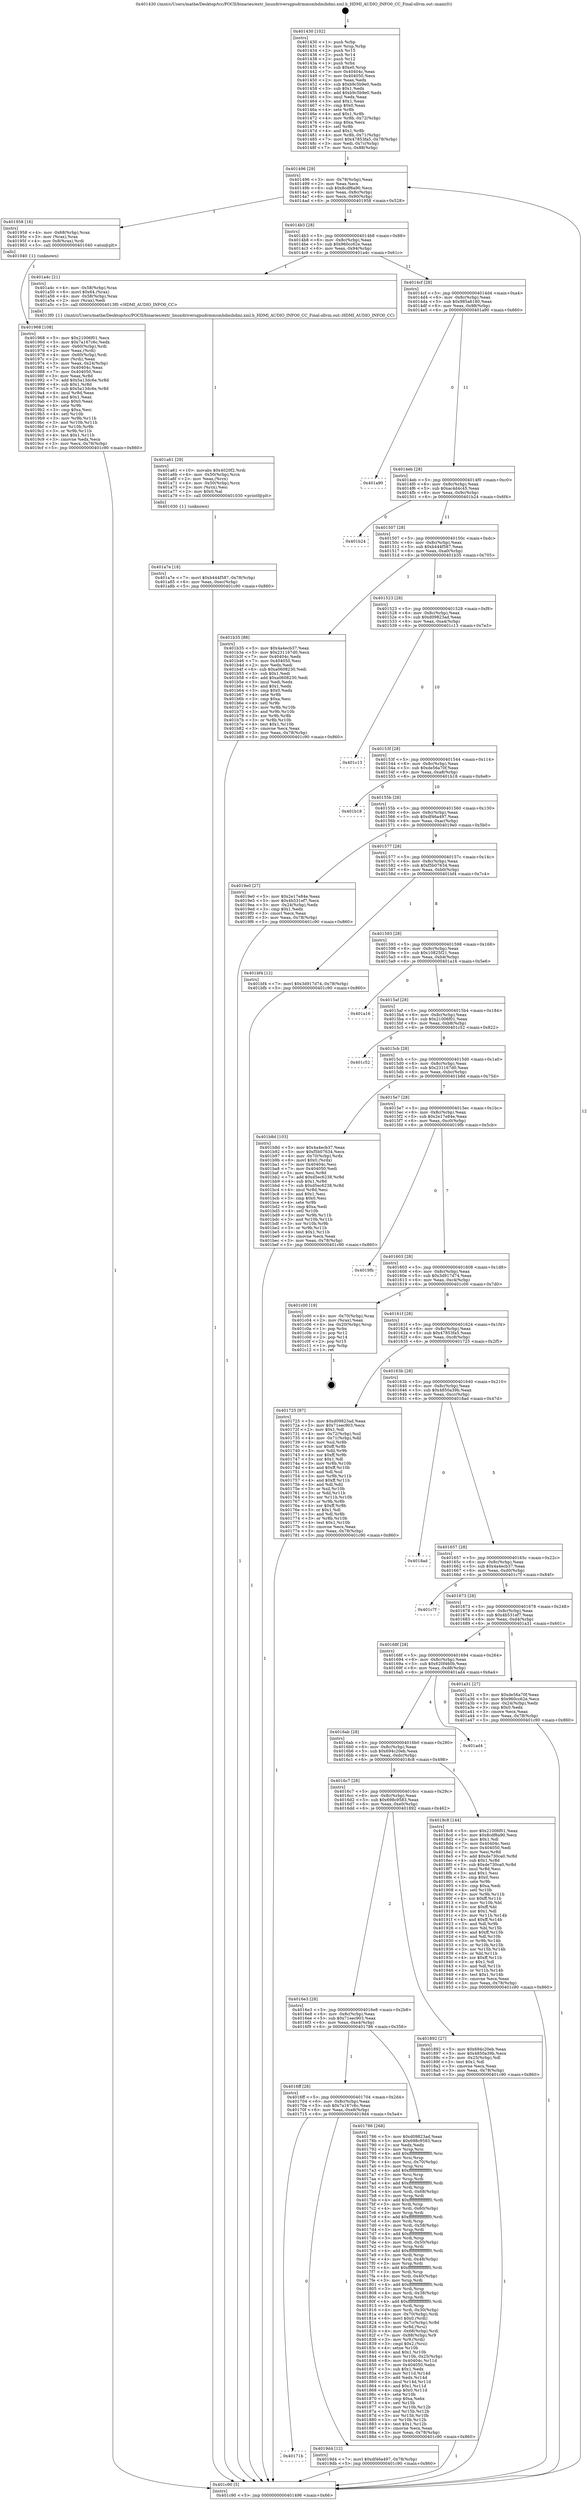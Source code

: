 digraph "0x401430" {
  label = "0x401430 (/mnt/c/Users/mathe/Desktop/tcc/POCII/binaries/extr_linuxdriversgpudrmmsmhdmihdmi.xml.h_HDMI_AUDIO_INFO0_CC_Final-ollvm.out::main(0))"
  labelloc = "t"
  node[shape=record]

  Entry [label="",width=0.3,height=0.3,shape=circle,fillcolor=black,style=filled]
  "0x401496" [label="{
     0x401496 [29]\l
     | [instrs]\l
     &nbsp;&nbsp;0x401496 \<+3\>: mov -0x78(%rbp),%eax\l
     &nbsp;&nbsp;0x401499 \<+2\>: mov %eax,%ecx\l
     &nbsp;&nbsp;0x40149b \<+6\>: sub $0x8cdf6a90,%ecx\l
     &nbsp;&nbsp;0x4014a1 \<+6\>: mov %eax,-0x8c(%rbp)\l
     &nbsp;&nbsp;0x4014a7 \<+6\>: mov %ecx,-0x90(%rbp)\l
     &nbsp;&nbsp;0x4014ad \<+6\>: je 0000000000401958 \<main+0x528\>\l
  }"]
  "0x401958" [label="{
     0x401958 [16]\l
     | [instrs]\l
     &nbsp;&nbsp;0x401958 \<+4\>: mov -0x68(%rbp),%rax\l
     &nbsp;&nbsp;0x40195c \<+3\>: mov (%rax),%rax\l
     &nbsp;&nbsp;0x40195f \<+4\>: mov 0x8(%rax),%rdi\l
     &nbsp;&nbsp;0x401963 \<+5\>: call 0000000000401040 \<atoi@plt\>\l
     | [calls]\l
     &nbsp;&nbsp;0x401040 \{1\} (unknown)\l
  }"]
  "0x4014b3" [label="{
     0x4014b3 [28]\l
     | [instrs]\l
     &nbsp;&nbsp;0x4014b3 \<+5\>: jmp 00000000004014b8 \<main+0x88\>\l
     &nbsp;&nbsp;0x4014b8 \<+6\>: mov -0x8c(%rbp),%eax\l
     &nbsp;&nbsp;0x4014be \<+5\>: sub $0x960cc62e,%eax\l
     &nbsp;&nbsp;0x4014c3 \<+6\>: mov %eax,-0x94(%rbp)\l
     &nbsp;&nbsp;0x4014c9 \<+6\>: je 0000000000401a4c \<main+0x61c\>\l
  }"]
  Exit [label="",width=0.3,height=0.3,shape=circle,fillcolor=black,style=filled,peripheries=2]
  "0x401a4c" [label="{
     0x401a4c [21]\l
     | [instrs]\l
     &nbsp;&nbsp;0x401a4c \<+4\>: mov -0x58(%rbp),%rax\l
     &nbsp;&nbsp;0x401a50 \<+6\>: movl $0x64,(%rax)\l
     &nbsp;&nbsp;0x401a56 \<+4\>: mov -0x58(%rbp),%rax\l
     &nbsp;&nbsp;0x401a5a \<+2\>: mov (%rax),%edi\l
     &nbsp;&nbsp;0x401a5c \<+5\>: call 00000000004013f0 \<HDMI_AUDIO_INFO0_CC\>\l
     | [calls]\l
     &nbsp;&nbsp;0x4013f0 \{1\} (/mnt/c/Users/mathe/Desktop/tcc/POCII/binaries/extr_linuxdriversgpudrmmsmhdmihdmi.xml.h_HDMI_AUDIO_INFO0_CC_Final-ollvm.out::HDMI_AUDIO_INFO0_CC)\l
  }"]
  "0x4014cf" [label="{
     0x4014cf [28]\l
     | [instrs]\l
     &nbsp;&nbsp;0x4014cf \<+5\>: jmp 00000000004014d4 \<main+0xa4\>\l
     &nbsp;&nbsp;0x4014d4 \<+6\>: mov -0x8c(%rbp),%eax\l
     &nbsp;&nbsp;0x4014da \<+5\>: sub $0x985a6180,%eax\l
     &nbsp;&nbsp;0x4014df \<+6\>: mov %eax,-0x98(%rbp)\l
     &nbsp;&nbsp;0x4014e5 \<+6\>: je 0000000000401a90 \<main+0x660\>\l
  }"]
  "0x401a7e" [label="{
     0x401a7e [18]\l
     | [instrs]\l
     &nbsp;&nbsp;0x401a7e \<+7\>: movl $0xb444f587,-0x78(%rbp)\l
     &nbsp;&nbsp;0x401a85 \<+6\>: mov %eax,-0xec(%rbp)\l
     &nbsp;&nbsp;0x401a8b \<+5\>: jmp 0000000000401c90 \<main+0x860\>\l
  }"]
  "0x401a90" [label="{
     0x401a90\l
  }", style=dashed]
  "0x4014eb" [label="{
     0x4014eb [28]\l
     | [instrs]\l
     &nbsp;&nbsp;0x4014eb \<+5\>: jmp 00000000004014f0 \<main+0xc0\>\l
     &nbsp;&nbsp;0x4014f0 \<+6\>: mov -0x8c(%rbp),%eax\l
     &nbsp;&nbsp;0x4014f6 \<+5\>: sub $0xac4d4c45,%eax\l
     &nbsp;&nbsp;0x4014fb \<+6\>: mov %eax,-0x9c(%rbp)\l
     &nbsp;&nbsp;0x401501 \<+6\>: je 0000000000401b24 \<main+0x6f4\>\l
  }"]
  "0x401a61" [label="{
     0x401a61 [29]\l
     | [instrs]\l
     &nbsp;&nbsp;0x401a61 \<+10\>: movabs $0x4020f2,%rdi\l
     &nbsp;&nbsp;0x401a6b \<+4\>: mov -0x50(%rbp),%rcx\l
     &nbsp;&nbsp;0x401a6f \<+2\>: mov %eax,(%rcx)\l
     &nbsp;&nbsp;0x401a71 \<+4\>: mov -0x50(%rbp),%rcx\l
     &nbsp;&nbsp;0x401a75 \<+2\>: mov (%rcx),%esi\l
     &nbsp;&nbsp;0x401a77 \<+2\>: mov $0x0,%al\l
     &nbsp;&nbsp;0x401a79 \<+5\>: call 0000000000401030 \<printf@plt\>\l
     | [calls]\l
     &nbsp;&nbsp;0x401030 \{1\} (unknown)\l
  }"]
  "0x401b24" [label="{
     0x401b24\l
  }", style=dashed]
  "0x401507" [label="{
     0x401507 [28]\l
     | [instrs]\l
     &nbsp;&nbsp;0x401507 \<+5\>: jmp 000000000040150c \<main+0xdc\>\l
     &nbsp;&nbsp;0x40150c \<+6\>: mov -0x8c(%rbp),%eax\l
     &nbsp;&nbsp;0x401512 \<+5\>: sub $0xb444f587,%eax\l
     &nbsp;&nbsp;0x401517 \<+6\>: mov %eax,-0xa0(%rbp)\l
     &nbsp;&nbsp;0x40151d \<+6\>: je 0000000000401b35 \<main+0x705\>\l
  }"]
  "0x40171b" [label="{
     0x40171b\l
  }", style=dashed]
  "0x401b35" [label="{
     0x401b35 [88]\l
     | [instrs]\l
     &nbsp;&nbsp;0x401b35 \<+5\>: mov $0x4a4ecb37,%eax\l
     &nbsp;&nbsp;0x401b3a \<+5\>: mov $0x231167d0,%ecx\l
     &nbsp;&nbsp;0x401b3f \<+7\>: mov 0x40404c,%edx\l
     &nbsp;&nbsp;0x401b46 \<+7\>: mov 0x404050,%esi\l
     &nbsp;&nbsp;0x401b4d \<+2\>: mov %edx,%edi\l
     &nbsp;&nbsp;0x401b4f \<+6\>: sub $0xa0608230,%edi\l
     &nbsp;&nbsp;0x401b55 \<+3\>: sub $0x1,%edi\l
     &nbsp;&nbsp;0x401b58 \<+6\>: add $0xa0608230,%edi\l
     &nbsp;&nbsp;0x401b5e \<+3\>: imul %edi,%edx\l
     &nbsp;&nbsp;0x401b61 \<+3\>: and $0x1,%edx\l
     &nbsp;&nbsp;0x401b64 \<+3\>: cmp $0x0,%edx\l
     &nbsp;&nbsp;0x401b67 \<+4\>: sete %r8b\l
     &nbsp;&nbsp;0x401b6b \<+3\>: cmp $0xa,%esi\l
     &nbsp;&nbsp;0x401b6e \<+4\>: setl %r9b\l
     &nbsp;&nbsp;0x401b72 \<+3\>: mov %r8b,%r10b\l
     &nbsp;&nbsp;0x401b75 \<+3\>: and %r9b,%r10b\l
     &nbsp;&nbsp;0x401b78 \<+3\>: xor %r9b,%r8b\l
     &nbsp;&nbsp;0x401b7b \<+3\>: or %r8b,%r10b\l
     &nbsp;&nbsp;0x401b7e \<+4\>: test $0x1,%r10b\l
     &nbsp;&nbsp;0x401b82 \<+3\>: cmovne %ecx,%eax\l
     &nbsp;&nbsp;0x401b85 \<+3\>: mov %eax,-0x78(%rbp)\l
     &nbsp;&nbsp;0x401b88 \<+5\>: jmp 0000000000401c90 \<main+0x860\>\l
  }"]
  "0x401523" [label="{
     0x401523 [28]\l
     | [instrs]\l
     &nbsp;&nbsp;0x401523 \<+5\>: jmp 0000000000401528 \<main+0xf8\>\l
     &nbsp;&nbsp;0x401528 \<+6\>: mov -0x8c(%rbp),%eax\l
     &nbsp;&nbsp;0x40152e \<+5\>: sub $0xd09823ad,%eax\l
     &nbsp;&nbsp;0x401533 \<+6\>: mov %eax,-0xa4(%rbp)\l
     &nbsp;&nbsp;0x401539 \<+6\>: je 0000000000401c13 \<main+0x7e3\>\l
  }"]
  "0x4019d4" [label="{
     0x4019d4 [12]\l
     | [instrs]\l
     &nbsp;&nbsp;0x4019d4 \<+7\>: movl $0xdf46a497,-0x78(%rbp)\l
     &nbsp;&nbsp;0x4019db \<+5\>: jmp 0000000000401c90 \<main+0x860\>\l
  }"]
  "0x401c13" [label="{
     0x401c13\l
  }", style=dashed]
  "0x40153f" [label="{
     0x40153f [28]\l
     | [instrs]\l
     &nbsp;&nbsp;0x40153f \<+5\>: jmp 0000000000401544 \<main+0x114\>\l
     &nbsp;&nbsp;0x401544 \<+6\>: mov -0x8c(%rbp),%eax\l
     &nbsp;&nbsp;0x40154a \<+5\>: sub $0xde56a70f,%eax\l
     &nbsp;&nbsp;0x40154f \<+6\>: mov %eax,-0xa8(%rbp)\l
     &nbsp;&nbsp;0x401555 \<+6\>: je 0000000000401b18 \<main+0x6e8\>\l
  }"]
  "0x401968" [label="{
     0x401968 [108]\l
     | [instrs]\l
     &nbsp;&nbsp;0x401968 \<+5\>: mov $0x21006f01,%ecx\l
     &nbsp;&nbsp;0x40196d \<+5\>: mov $0x7a167c6c,%edx\l
     &nbsp;&nbsp;0x401972 \<+4\>: mov -0x60(%rbp),%rdi\l
     &nbsp;&nbsp;0x401976 \<+2\>: mov %eax,(%rdi)\l
     &nbsp;&nbsp;0x401978 \<+4\>: mov -0x60(%rbp),%rdi\l
     &nbsp;&nbsp;0x40197c \<+2\>: mov (%rdi),%eax\l
     &nbsp;&nbsp;0x40197e \<+3\>: mov %eax,-0x24(%rbp)\l
     &nbsp;&nbsp;0x401981 \<+7\>: mov 0x40404c,%eax\l
     &nbsp;&nbsp;0x401988 \<+7\>: mov 0x404050,%esi\l
     &nbsp;&nbsp;0x40198f \<+3\>: mov %eax,%r8d\l
     &nbsp;&nbsp;0x401992 \<+7\>: add $0x5a13dc6e,%r8d\l
     &nbsp;&nbsp;0x401999 \<+4\>: sub $0x1,%r8d\l
     &nbsp;&nbsp;0x40199d \<+7\>: sub $0x5a13dc6e,%r8d\l
     &nbsp;&nbsp;0x4019a4 \<+4\>: imul %r8d,%eax\l
     &nbsp;&nbsp;0x4019a8 \<+3\>: and $0x1,%eax\l
     &nbsp;&nbsp;0x4019ab \<+3\>: cmp $0x0,%eax\l
     &nbsp;&nbsp;0x4019ae \<+4\>: sete %r9b\l
     &nbsp;&nbsp;0x4019b2 \<+3\>: cmp $0xa,%esi\l
     &nbsp;&nbsp;0x4019b5 \<+4\>: setl %r10b\l
     &nbsp;&nbsp;0x4019b9 \<+3\>: mov %r9b,%r11b\l
     &nbsp;&nbsp;0x4019bc \<+3\>: and %r10b,%r11b\l
     &nbsp;&nbsp;0x4019bf \<+3\>: xor %r10b,%r9b\l
     &nbsp;&nbsp;0x4019c2 \<+3\>: or %r9b,%r11b\l
     &nbsp;&nbsp;0x4019c5 \<+4\>: test $0x1,%r11b\l
     &nbsp;&nbsp;0x4019c9 \<+3\>: cmovne %edx,%ecx\l
     &nbsp;&nbsp;0x4019cc \<+3\>: mov %ecx,-0x78(%rbp)\l
     &nbsp;&nbsp;0x4019cf \<+5\>: jmp 0000000000401c90 \<main+0x860\>\l
  }"]
  "0x401b18" [label="{
     0x401b18\l
  }", style=dashed]
  "0x40155b" [label="{
     0x40155b [28]\l
     | [instrs]\l
     &nbsp;&nbsp;0x40155b \<+5\>: jmp 0000000000401560 \<main+0x130\>\l
     &nbsp;&nbsp;0x401560 \<+6\>: mov -0x8c(%rbp),%eax\l
     &nbsp;&nbsp;0x401566 \<+5\>: sub $0xdf46a497,%eax\l
     &nbsp;&nbsp;0x40156b \<+6\>: mov %eax,-0xac(%rbp)\l
     &nbsp;&nbsp;0x401571 \<+6\>: je 00000000004019e0 \<main+0x5b0\>\l
  }"]
  "0x4016ff" [label="{
     0x4016ff [28]\l
     | [instrs]\l
     &nbsp;&nbsp;0x4016ff \<+5\>: jmp 0000000000401704 \<main+0x2d4\>\l
     &nbsp;&nbsp;0x401704 \<+6\>: mov -0x8c(%rbp),%eax\l
     &nbsp;&nbsp;0x40170a \<+5\>: sub $0x7a167c6c,%eax\l
     &nbsp;&nbsp;0x40170f \<+6\>: mov %eax,-0xe8(%rbp)\l
     &nbsp;&nbsp;0x401715 \<+6\>: je 00000000004019d4 \<main+0x5a4\>\l
  }"]
  "0x4019e0" [label="{
     0x4019e0 [27]\l
     | [instrs]\l
     &nbsp;&nbsp;0x4019e0 \<+5\>: mov $0x2e17e84e,%eax\l
     &nbsp;&nbsp;0x4019e5 \<+5\>: mov $0x4b531ef7,%ecx\l
     &nbsp;&nbsp;0x4019ea \<+3\>: mov -0x24(%rbp),%edx\l
     &nbsp;&nbsp;0x4019ed \<+3\>: cmp $0x1,%edx\l
     &nbsp;&nbsp;0x4019f0 \<+3\>: cmovl %ecx,%eax\l
     &nbsp;&nbsp;0x4019f3 \<+3\>: mov %eax,-0x78(%rbp)\l
     &nbsp;&nbsp;0x4019f6 \<+5\>: jmp 0000000000401c90 \<main+0x860\>\l
  }"]
  "0x401577" [label="{
     0x401577 [28]\l
     | [instrs]\l
     &nbsp;&nbsp;0x401577 \<+5\>: jmp 000000000040157c \<main+0x14c\>\l
     &nbsp;&nbsp;0x40157c \<+6\>: mov -0x8c(%rbp),%eax\l
     &nbsp;&nbsp;0x401582 \<+5\>: sub $0xf5b07634,%eax\l
     &nbsp;&nbsp;0x401587 \<+6\>: mov %eax,-0xb0(%rbp)\l
     &nbsp;&nbsp;0x40158d \<+6\>: je 0000000000401bf4 \<main+0x7c4\>\l
  }"]
  "0x401786" [label="{
     0x401786 [268]\l
     | [instrs]\l
     &nbsp;&nbsp;0x401786 \<+5\>: mov $0xd09823ad,%eax\l
     &nbsp;&nbsp;0x40178b \<+5\>: mov $0x698c9583,%ecx\l
     &nbsp;&nbsp;0x401790 \<+2\>: xor %edx,%edx\l
     &nbsp;&nbsp;0x401792 \<+3\>: mov %rsp,%rsi\l
     &nbsp;&nbsp;0x401795 \<+4\>: add $0xfffffffffffffff0,%rsi\l
     &nbsp;&nbsp;0x401799 \<+3\>: mov %rsi,%rsp\l
     &nbsp;&nbsp;0x40179c \<+4\>: mov %rsi,-0x70(%rbp)\l
     &nbsp;&nbsp;0x4017a0 \<+3\>: mov %rsp,%rsi\l
     &nbsp;&nbsp;0x4017a3 \<+4\>: add $0xfffffffffffffff0,%rsi\l
     &nbsp;&nbsp;0x4017a7 \<+3\>: mov %rsi,%rsp\l
     &nbsp;&nbsp;0x4017aa \<+3\>: mov %rsp,%rdi\l
     &nbsp;&nbsp;0x4017ad \<+4\>: add $0xfffffffffffffff0,%rdi\l
     &nbsp;&nbsp;0x4017b1 \<+3\>: mov %rdi,%rsp\l
     &nbsp;&nbsp;0x4017b4 \<+4\>: mov %rdi,-0x68(%rbp)\l
     &nbsp;&nbsp;0x4017b8 \<+3\>: mov %rsp,%rdi\l
     &nbsp;&nbsp;0x4017bb \<+4\>: add $0xfffffffffffffff0,%rdi\l
     &nbsp;&nbsp;0x4017bf \<+3\>: mov %rdi,%rsp\l
     &nbsp;&nbsp;0x4017c2 \<+4\>: mov %rdi,-0x60(%rbp)\l
     &nbsp;&nbsp;0x4017c6 \<+3\>: mov %rsp,%rdi\l
     &nbsp;&nbsp;0x4017c9 \<+4\>: add $0xfffffffffffffff0,%rdi\l
     &nbsp;&nbsp;0x4017cd \<+3\>: mov %rdi,%rsp\l
     &nbsp;&nbsp;0x4017d0 \<+4\>: mov %rdi,-0x58(%rbp)\l
     &nbsp;&nbsp;0x4017d4 \<+3\>: mov %rsp,%rdi\l
     &nbsp;&nbsp;0x4017d7 \<+4\>: add $0xfffffffffffffff0,%rdi\l
     &nbsp;&nbsp;0x4017db \<+3\>: mov %rdi,%rsp\l
     &nbsp;&nbsp;0x4017de \<+4\>: mov %rdi,-0x50(%rbp)\l
     &nbsp;&nbsp;0x4017e2 \<+3\>: mov %rsp,%rdi\l
     &nbsp;&nbsp;0x4017e5 \<+4\>: add $0xfffffffffffffff0,%rdi\l
     &nbsp;&nbsp;0x4017e9 \<+3\>: mov %rdi,%rsp\l
     &nbsp;&nbsp;0x4017ec \<+4\>: mov %rdi,-0x48(%rbp)\l
     &nbsp;&nbsp;0x4017f0 \<+3\>: mov %rsp,%rdi\l
     &nbsp;&nbsp;0x4017f3 \<+4\>: add $0xfffffffffffffff0,%rdi\l
     &nbsp;&nbsp;0x4017f7 \<+3\>: mov %rdi,%rsp\l
     &nbsp;&nbsp;0x4017fa \<+4\>: mov %rdi,-0x40(%rbp)\l
     &nbsp;&nbsp;0x4017fe \<+3\>: mov %rsp,%rdi\l
     &nbsp;&nbsp;0x401801 \<+4\>: add $0xfffffffffffffff0,%rdi\l
     &nbsp;&nbsp;0x401805 \<+3\>: mov %rdi,%rsp\l
     &nbsp;&nbsp;0x401808 \<+4\>: mov %rdi,-0x38(%rbp)\l
     &nbsp;&nbsp;0x40180c \<+3\>: mov %rsp,%rdi\l
     &nbsp;&nbsp;0x40180f \<+4\>: add $0xfffffffffffffff0,%rdi\l
     &nbsp;&nbsp;0x401813 \<+3\>: mov %rdi,%rsp\l
     &nbsp;&nbsp;0x401816 \<+4\>: mov %rdi,-0x30(%rbp)\l
     &nbsp;&nbsp;0x40181a \<+4\>: mov -0x70(%rbp),%rdi\l
     &nbsp;&nbsp;0x40181e \<+6\>: movl $0x0,(%rdi)\l
     &nbsp;&nbsp;0x401824 \<+4\>: mov -0x7c(%rbp),%r8d\l
     &nbsp;&nbsp;0x401828 \<+3\>: mov %r8d,(%rsi)\l
     &nbsp;&nbsp;0x40182b \<+4\>: mov -0x68(%rbp),%rdi\l
     &nbsp;&nbsp;0x40182f \<+7\>: mov -0x88(%rbp),%r9\l
     &nbsp;&nbsp;0x401836 \<+3\>: mov %r9,(%rdi)\l
     &nbsp;&nbsp;0x401839 \<+3\>: cmpl $0x2,(%rsi)\l
     &nbsp;&nbsp;0x40183c \<+4\>: setne %r10b\l
     &nbsp;&nbsp;0x401840 \<+4\>: and $0x1,%r10b\l
     &nbsp;&nbsp;0x401844 \<+4\>: mov %r10b,-0x25(%rbp)\l
     &nbsp;&nbsp;0x401848 \<+8\>: mov 0x40404c,%r11d\l
     &nbsp;&nbsp;0x401850 \<+7\>: mov 0x404050,%ebx\l
     &nbsp;&nbsp;0x401857 \<+3\>: sub $0x1,%edx\l
     &nbsp;&nbsp;0x40185a \<+3\>: mov %r11d,%r14d\l
     &nbsp;&nbsp;0x40185d \<+3\>: add %edx,%r14d\l
     &nbsp;&nbsp;0x401860 \<+4\>: imul %r14d,%r11d\l
     &nbsp;&nbsp;0x401864 \<+4\>: and $0x1,%r11d\l
     &nbsp;&nbsp;0x401868 \<+4\>: cmp $0x0,%r11d\l
     &nbsp;&nbsp;0x40186c \<+4\>: sete %r10b\l
     &nbsp;&nbsp;0x401870 \<+3\>: cmp $0xa,%ebx\l
     &nbsp;&nbsp;0x401873 \<+4\>: setl %r15b\l
     &nbsp;&nbsp;0x401877 \<+3\>: mov %r10b,%r12b\l
     &nbsp;&nbsp;0x40187a \<+3\>: and %r15b,%r12b\l
     &nbsp;&nbsp;0x40187d \<+3\>: xor %r15b,%r10b\l
     &nbsp;&nbsp;0x401880 \<+3\>: or %r10b,%r12b\l
     &nbsp;&nbsp;0x401883 \<+4\>: test $0x1,%r12b\l
     &nbsp;&nbsp;0x401887 \<+3\>: cmovne %ecx,%eax\l
     &nbsp;&nbsp;0x40188a \<+3\>: mov %eax,-0x78(%rbp)\l
     &nbsp;&nbsp;0x40188d \<+5\>: jmp 0000000000401c90 \<main+0x860\>\l
  }"]
  "0x401bf4" [label="{
     0x401bf4 [12]\l
     | [instrs]\l
     &nbsp;&nbsp;0x401bf4 \<+7\>: movl $0x3d917d74,-0x78(%rbp)\l
     &nbsp;&nbsp;0x401bfb \<+5\>: jmp 0000000000401c90 \<main+0x860\>\l
  }"]
  "0x401593" [label="{
     0x401593 [28]\l
     | [instrs]\l
     &nbsp;&nbsp;0x401593 \<+5\>: jmp 0000000000401598 \<main+0x168\>\l
     &nbsp;&nbsp;0x401598 \<+6\>: mov -0x8c(%rbp),%eax\l
     &nbsp;&nbsp;0x40159e \<+5\>: sub $0x10825f21,%eax\l
     &nbsp;&nbsp;0x4015a3 \<+6\>: mov %eax,-0xb4(%rbp)\l
     &nbsp;&nbsp;0x4015a9 \<+6\>: je 0000000000401a16 \<main+0x5e6\>\l
  }"]
  "0x4016e3" [label="{
     0x4016e3 [28]\l
     | [instrs]\l
     &nbsp;&nbsp;0x4016e3 \<+5\>: jmp 00000000004016e8 \<main+0x2b8\>\l
     &nbsp;&nbsp;0x4016e8 \<+6\>: mov -0x8c(%rbp),%eax\l
     &nbsp;&nbsp;0x4016ee \<+5\>: sub $0x71eec903,%eax\l
     &nbsp;&nbsp;0x4016f3 \<+6\>: mov %eax,-0xe4(%rbp)\l
     &nbsp;&nbsp;0x4016f9 \<+6\>: je 0000000000401786 \<main+0x356\>\l
  }"]
  "0x401a16" [label="{
     0x401a16\l
  }", style=dashed]
  "0x4015af" [label="{
     0x4015af [28]\l
     | [instrs]\l
     &nbsp;&nbsp;0x4015af \<+5\>: jmp 00000000004015b4 \<main+0x184\>\l
     &nbsp;&nbsp;0x4015b4 \<+6\>: mov -0x8c(%rbp),%eax\l
     &nbsp;&nbsp;0x4015ba \<+5\>: sub $0x21006f01,%eax\l
     &nbsp;&nbsp;0x4015bf \<+6\>: mov %eax,-0xb8(%rbp)\l
     &nbsp;&nbsp;0x4015c5 \<+6\>: je 0000000000401c52 \<main+0x822\>\l
  }"]
  "0x401892" [label="{
     0x401892 [27]\l
     | [instrs]\l
     &nbsp;&nbsp;0x401892 \<+5\>: mov $0x694c20eb,%eax\l
     &nbsp;&nbsp;0x401897 \<+5\>: mov $0x4850a39b,%ecx\l
     &nbsp;&nbsp;0x40189c \<+3\>: mov -0x25(%rbp),%dl\l
     &nbsp;&nbsp;0x40189f \<+3\>: test $0x1,%dl\l
     &nbsp;&nbsp;0x4018a2 \<+3\>: cmovne %ecx,%eax\l
     &nbsp;&nbsp;0x4018a5 \<+3\>: mov %eax,-0x78(%rbp)\l
     &nbsp;&nbsp;0x4018a8 \<+5\>: jmp 0000000000401c90 \<main+0x860\>\l
  }"]
  "0x401c52" [label="{
     0x401c52\l
  }", style=dashed]
  "0x4015cb" [label="{
     0x4015cb [28]\l
     | [instrs]\l
     &nbsp;&nbsp;0x4015cb \<+5\>: jmp 00000000004015d0 \<main+0x1a0\>\l
     &nbsp;&nbsp;0x4015d0 \<+6\>: mov -0x8c(%rbp),%eax\l
     &nbsp;&nbsp;0x4015d6 \<+5\>: sub $0x231167d0,%eax\l
     &nbsp;&nbsp;0x4015db \<+6\>: mov %eax,-0xbc(%rbp)\l
     &nbsp;&nbsp;0x4015e1 \<+6\>: je 0000000000401b8d \<main+0x75d\>\l
  }"]
  "0x4016c7" [label="{
     0x4016c7 [28]\l
     | [instrs]\l
     &nbsp;&nbsp;0x4016c7 \<+5\>: jmp 00000000004016cc \<main+0x29c\>\l
     &nbsp;&nbsp;0x4016cc \<+6\>: mov -0x8c(%rbp),%eax\l
     &nbsp;&nbsp;0x4016d2 \<+5\>: sub $0x698c9583,%eax\l
     &nbsp;&nbsp;0x4016d7 \<+6\>: mov %eax,-0xe0(%rbp)\l
     &nbsp;&nbsp;0x4016dd \<+6\>: je 0000000000401892 \<main+0x462\>\l
  }"]
  "0x401b8d" [label="{
     0x401b8d [103]\l
     | [instrs]\l
     &nbsp;&nbsp;0x401b8d \<+5\>: mov $0x4a4ecb37,%eax\l
     &nbsp;&nbsp;0x401b92 \<+5\>: mov $0xf5b07634,%ecx\l
     &nbsp;&nbsp;0x401b97 \<+4\>: mov -0x70(%rbp),%rdx\l
     &nbsp;&nbsp;0x401b9b \<+6\>: movl $0x0,(%rdx)\l
     &nbsp;&nbsp;0x401ba1 \<+7\>: mov 0x40404c,%esi\l
     &nbsp;&nbsp;0x401ba8 \<+7\>: mov 0x404050,%edi\l
     &nbsp;&nbsp;0x401baf \<+3\>: mov %esi,%r8d\l
     &nbsp;&nbsp;0x401bb2 \<+7\>: add $0xd5ec6238,%r8d\l
     &nbsp;&nbsp;0x401bb9 \<+4\>: sub $0x1,%r8d\l
     &nbsp;&nbsp;0x401bbd \<+7\>: sub $0xd5ec6238,%r8d\l
     &nbsp;&nbsp;0x401bc4 \<+4\>: imul %r8d,%esi\l
     &nbsp;&nbsp;0x401bc8 \<+3\>: and $0x1,%esi\l
     &nbsp;&nbsp;0x401bcb \<+3\>: cmp $0x0,%esi\l
     &nbsp;&nbsp;0x401bce \<+4\>: sete %r9b\l
     &nbsp;&nbsp;0x401bd2 \<+3\>: cmp $0xa,%edi\l
     &nbsp;&nbsp;0x401bd5 \<+4\>: setl %r10b\l
     &nbsp;&nbsp;0x401bd9 \<+3\>: mov %r9b,%r11b\l
     &nbsp;&nbsp;0x401bdc \<+3\>: and %r10b,%r11b\l
     &nbsp;&nbsp;0x401bdf \<+3\>: xor %r10b,%r9b\l
     &nbsp;&nbsp;0x401be2 \<+3\>: or %r9b,%r11b\l
     &nbsp;&nbsp;0x401be5 \<+4\>: test $0x1,%r11b\l
     &nbsp;&nbsp;0x401be9 \<+3\>: cmovne %ecx,%eax\l
     &nbsp;&nbsp;0x401bec \<+3\>: mov %eax,-0x78(%rbp)\l
     &nbsp;&nbsp;0x401bef \<+5\>: jmp 0000000000401c90 \<main+0x860\>\l
  }"]
  "0x4015e7" [label="{
     0x4015e7 [28]\l
     | [instrs]\l
     &nbsp;&nbsp;0x4015e7 \<+5\>: jmp 00000000004015ec \<main+0x1bc\>\l
     &nbsp;&nbsp;0x4015ec \<+6\>: mov -0x8c(%rbp),%eax\l
     &nbsp;&nbsp;0x4015f2 \<+5\>: sub $0x2e17e84e,%eax\l
     &nbsp;&nbsp;0x4015f7 \<+6\>: mov %eax,-0xc0(%rbp)\l
     &nbsp;&nbsp;0x4015fd \<+6\>: je 00000000004019fb \<main+0x5cb\>\l
  }"]
  "0x4018c8" [label="{
     0x4018c8 [144]\l
     | [instrs]\l
     &nbsp;&nbsp;0x4018c8 \<+5\>: mov $0x21006f01,%eax\l
     &nbsp;&nbsp;0x4018cd \<+5\>: mov $0x8cdf6a90,%ecx\l
     &nbsp;&nbsp;0x4018d2 \<+2\>: mov $0x1,%dl\l
     &nbsp;&nbsp;0x4018d4 \<+7\>: mov 0x40404c,%esi\l
     &nbsp;&nbsp;0x4018db \<+7\>: mov 0x404050,%edi\l
     &nbsp;&nbsp;0x4018e2 \<+3\>: mov %esi,%r8d\l
     &nbsp;&nbsp;0x4018e5 \<+7\>: add $0xde730ca0,%r8d\l
     &nbsp;&nbsp;0x4018ec \<+4\>: sub $0x1,%r8d\l
     &nbsp;&nbsp;0x4018f0 \<+7\>: sub $0xde730ca0,%r8d\l
     &nbsp;&nbsp;0x4018f7 \<+4\>: imul %r8d,%esi\l
     &nbsp;&nbsp;0x4018fb \<+3\>: and $0x1,%esi\l
     &nbsp;&nbsp;0x4018fe \<+3\>: cmp $0x0,%esi\l
     &nbsp;&nbsp;0x401901 \<+4\>: sete %r9b\l
     &nbsp;&nbsp;0x401905 \<+3\>: cmp $0xa,%edi\l
     &nbsp;&nbsp;0x401908 \<+4\>: setl %r10b\l
     &nbsp;&nbsp;0x40190c \<+3\>: mov %r9b,%r11b\l
     &nbsp;&nbsp;0x40190f \<+4\>: xor $0xff,%r11b\l
     &nbsp;&nbsp;0x401913 \<+3\>: mov %r10b,%bl\l
     &nbsp;&nbsp;0x401916 \<+3\>: xor $0xff,%bl\l
     &nbsp;&nbsp;0x401919 \<+3\>: xor $0x1,%dl\l
     &nbsp;&nbsp;0x40191c \<+3\>: mov %r11b,%r14b\l
     &nbsp;&nbsp;0x40191f \<+4\>: and $0xff,%r14b\l
     &nbsp;&nbsp;0x401923 \<+3\>: and %dl,%r9b\l
     &nbsp;&nbsp;0x401926 \<+3\>: mov %bl,%r15b\l
     &nbsp;&nbsp;0x401929 \<+4\>: and $0xff,%r15b\l
     &nbsp;&nbsp;0x40192d \<+3\>: and %dl,%r10b\l
     &nbsp;&nbsp;0x401930 \<+3\>: or %r9b,%r14b\l
     &nbsp;&nbsp;0x401933 \<+3\>: or %r10b,%r15b\l
     &nbsp;&nbsp;0x401936 \<+3\>: xor %r15b,%r14b\l
     &nbsp;&nbsp;0x401939 \<+3\>: or %bl,%r11b\l
     &nbsp;&nbsp;0x40193c \<+4\>: xor $0xff,%r11b\l
     &nbsp;&nbsp;0x401940 \<+3\>: or $0x1,%dl\l
     &nbsp;&nbsp;0x401943 \<+3\>: and %dl,%r11b\l
     &nbsp;&nbsp;0x401946 \<+3\>: or %r11b,%r14b\l
     &nbsp;&nbsp;0x401949 \<+4\>: test $0x1,%r14b\l
     &nbsp;&nbsp;0x40194d \<+3\>: cmovne %ecx,%eax\l
     &nbsp;&nbsp;0x401950 \<+3\>: mov %eax,-0x78(%rbp)\l
     &nbsp;&nbsp;0x401953 \<+5\>: jmp 0000000000401c90 \<main+0x860\>\l
  }"]
  "0x4019fb" [label="{
     0x4019fb\l
  }", style=dashed]
  "0x401603" [label="{
     0x401603 [28]\l
     | [instrs]\l
     &nbsp;&nbsp;0x401603 \<+5\>: jmp 0000000000401608 \<main+0x1d8\>\l
     &nbsp;&nbsp;0x401608 \<+6\>: mov -0x8c(%rbp),%eax\l
     &nbsp;&nbsp;0x40160e \<+5\>: sub $0x3d917d74,%eax\l
     &nbsp;&nbsp;0x401613 \<+6\>: mov %eax,-0xc4(%rbp)\l
     &nbsp;&nbsp;0x401619 \<+6\>: je 0000000000401c00 \<main+0x7d0\>\l
  }"]
  "0x4016ab" [label="{
     0x4016ab [28]\l
     | [instrs]\l
     &nbsp;&nbsp;0x4016ab \<+5\>: jmp 00000000004016b0 \<main+0x280\>\l
     &nbsp;&nbsp;0x4016b0 \<+6\>: mov -0x8c(%rbp),%eax\l
     &nbsp;&nbsp;0x4016b6 \<+5\>: sub $0x694c20eb,%eax\l
     &nbsp;&nbsp;0x4016bb \<+6\>: mov %eax,-0xdc(%rbp)\l
     &nbsp;&nbsp;0x4016c1 \<+6\>: je 00000000004018c8 \<main+0x498\>\l
  }"]
  "0x401c00" [label="{
     0x401c00 [19]\l
     | [instrs]\l
     &nbsp;&nbsp;0x401c00 \<+4\>: mov -0x70(%rbp),%rax\l
     &nbsp;&nbsp;0x401c04 \<+2\>: mov (%rax),%eax\l
     &nbsp;&nbsp;0x401c06 \<+4\>: lea -0x20(%rbp),%rsp\l
     &nbsp;&nbsp;0x401c0a \<+1\>: pop %rbx\l
     &nbsp;&nbsp;0x401c0b \<+2\>: pop %r12\l
     &nbsp;&nbsp;0x401c0d \<+2\>: pop %r14\l
     &nbsp;&nbsp;0x401c0f \<+2\>: pop %r15\l
     &nbsp;&nbsp;0x401c11 \<+1\>: pop %rbp\l
     &nbsp;&nbsp;0x401c12 \<+1\>: ret\l
  }"]
  "0x40161f" [label="{
     0x40161f [28]\l
     | [instrs]\l
     &nbsp;&nbsp;0x40161f \<+5\>: jmp 0000000000401624 \<main+0x1f4\>\l
     &nbsp;&nbsp;0x401624 \<+6\>: mov -0x8c(%rbp),%eax\l
     &nbsp;&nbsp;0x40162a \<+5\>: sub $0x47853fa5,%eax\l
     &nbsp;&nbsp;0x40162f \<+6\>: mov %eax,-0xc8(%rbp)\l
     &nbsp;&nbsp;0x401635 \<+6\>: je 0000000000401725 \<main+0x2f5\>\l
  }"]
  "0x401ad4" [label="{
     0x401ad4\l
  }", style=dashed]
  "0x401725" [label="{
     0x401725 [97]\l
     | [instrs]\l
     &nbsp;&nbsp;0x401725 \<+5\>: mov $0xd09823ad,%eax\l
     &nbsp;&nbsp;0x40172a \<+5\>: mov $0x71eec903,%ecx\l
     &nbsp;&nbsp;0x40172f \<+2\>: mov $0x1,%dl\l
     &nbsp;&nbsp;0x401731 \<+4\>: mov -0x72(%rbp),%sil\l
     &nbsp;&nbsp;0x401735 \<+4\>: mov -0x71(%rbp),%dil\l
     &nbsp;&nbsp;0x401739 \<+3\>: mov %sil,%r8b\l
     &nbsp;&nbsp;0x40173c \<+4\>: xor $0xff,%r8b\l
     &nbsp;&nbsp;0x401740 \<+3\>: mov %dil,%r9b\l
     &nbsp;&nbsp;0x401743 \<+4\>: xor $0xff,%r9b\l
     &nbsp;&nbsp;0x401747 \<+3\>: xor $0x1,%dl\l
     &nbsp;&nbsp;0x40174a \<+3\>: mov %r8b,%r10b\l
     &nbsp;&nbsp;0x40174d \<+4\>: and $0xff,%r10b\l
     &nbsp;&nbsp;0x401751 \<+3\>: and %dl,%sil\l
     &nbsp;&nbsp;0x401754 \<+3\>: mov %r9b,%r11b\l
     &nbsp;&nbsp;0x401757 \<+4\>: and $0xff,%r11b\l
     &nbsp;&nbsp;0x40175b \<+3\>: and %dl,%dil\l
     &nbsp;&nbsp;0x40175e \<+3\>: or %sil,%r10b\l
     &nbsp;&nbsp;0x401761 \<+3\>: or %dil,%r11b\l
     &nbsp;&nbsp;0x401764 \<+3\>: xor %r11b,%r10b\l
     &nbsp;&nbsp;0x401767 \<+3\>: or %r9b,%r8b\l
     &nbsp;&nbsp;0x40176a \<+4\>: xor $0xff,%r8b\l
     &nbsp;&nbsp;0x40176e \<+3\>: or $0x1,%dl\l
     &nbsp;&nbsp;0x401771 \<+3\>: and %dl,%r8b\l
     &nbsp;&nbsp;0x401774 \<+3\>: or %r8b,%r10b\l
     &nbsp;&nbsp;0x401777 \<+4\>: test $0x1,%r10b\l
     &nbsp;&nbsp;0x40177b \<+3\>: cmovne %ecx,%eax\l
     &nbsp;&nbsp;0x40177e \<+3\>: mov %eax,-0x78(%rbp)\l
     &nbsp;&nbsp;0x401781 \<+5\>: jmp 0000000000401c90 \<main+0x860\>\l
  }"]
  "0x40163b" [label="{
     0x40163b [28]\l
     | [instrs]\l
     &nbsp;&nbsp;0x40163b \<+5\>: jmp 0000000000401640 \<main+0x210\>\l
     &nbsp;&nbsp;0x401640 \<+6\>: mov -0x8c(%rbp),%eax\l
     &nbsp;&nbsp;0x401646 \<+5\>: sub $0x4850a39b,%eax\l
     &nbsp;&nbsp;0x40164b \<+6\>: mov %eax,-0xcc(%rbp)\l
     &nbsp;&nbsp;0x401651 \<+6\>: je 00000000004018ad \<main+0x47d\>\l
  }"]
  "0x401c90" [label="{
     0x401c90 [5]\l
     | [instrs]\l
     &nbsp;&nbsp;0x401c90 \<+5\>: jmp 0000000000401496 \<main+0x66\>\l
  }"]
  "0x401430" [label="{
     0x401430 [102]\l
     | [instrs]\l
     &nbsp;&nbsp;0x401430 \<+1\>: push %rbp\l
     &nbsp;&nbsp;0x401431 \<+3\>: mov %rsp,%rbp\l
     &nbsp;&nbsp;0x401434 \<+2\>: push %r15\l
     &nbsp;&nbsp;0x401436 \<+2\>: push %r14\l
     &nbsp;&nbsp;0x401438 \<+2\>: push %r12\l
     &nbsp;&nbsp;0x40143a \<+1\>: push %rbx\l
     &nbsp;&nbsp;0x40143b \<+7\>: sub $0xe0,%rsp\l
     &nbsp;&nbsp;0x401442 \<+7\>: mov 0x40404c,%eax\l
     &nbsp;&nbsp;0x401449 \<+7\>: mov 0x404050,%ecx\l
     &nbsp;&nbsp;0x401450 \<+2\>: mov %eax,%edx\l
     &nbsp;&nbsp;0x401452 \<+6\>: sub $0xb9c5b9e0,%edx\l
     &nbsp;&nbsp;0x401458 \<+3\>: sub $0x1,%edx\l
     &nbsp;&nbsp;0x40145b \<+6\>: add $0xb9c5b9e0,%edx\l
     &nbsp;&nbsp;0x401461 \<+3\>: imul %edx,%eax\l
     &nbsp;&nbsp;0x401464 \<+3\>: and $0x1,%eax\l
     &nbsp;&nbsp;0x401467 \<+3\>: cmp $0x0,%eax\l
     &nbsp;&nbsp;0x40146a \<+4\>: sete %r8b\l
     &nbsp;&nbsp;0x40146e \<+4\>: and $0x1,%r8b\l
     &nbsp;&nbsp;0x401472 \<+4\>: mov %r8b,-0x72(%rbp)\l
     &nbsp;&nbsp;0x401476 \<+3\>: cmp $0xa,%ecx\l
     &nbsp;&nbsp;0x401479 \<+4\>: setl %r8b\l
     &nbsp;&nbsp;0x40147d \<+4\>: and $0x1,%r8b\l
     &nbsp;&nbsp;0x401481 \<+4\>: mov %r8b,-0x71(%rbp)\l
     &nbsp;&nbsp;0x401485 \<+7\>: movl $0x47853fa5,-0x78(%rbp)\l
     &nbsp;&nbsp;0x40148c \<+3\>: mov %edi,-0x7c(%rbp)\l
     &nbsp;&nbsp;0x40148f \<+7\>: mov %rsi,-0x88(%rbp)\l
  }"]
  "0x40168f" [label="{
     0x40168f [28]\l
     | [instrs]\l
     &nbsp;&nbsp;0x40168f \<+5\>: jmp 0000000000401694 \<main+0x264\>\l
     &nbsp;&nbsp;0x401694 \<+6\>: mov -0x8c(%rbp),%eax\l
     &nbsp;&nbsp;0x40169a \<+5\>: sub $0x620f460b,%eax\l
     &nbsp;&nbsp;0x40169f \<+6\>: mov %eax,-0xd8(%rbp)\l
     &nbsp;&nbsp;0x4016a5 \<+6\>: je 0000000000401ad4 \<main+0x6a4\>\l
  }"]
  "0x4018ad" [label="{
     0x4018ad\l
  }", style=dashed]
  "0x401657" [label="{
     0x401657 [28]\l
     | [instrs]\l
     &nbsp;&nbsp;0x401657 \<+5\>: jmp 000000000040165c \<main+0x22c\>\l
     &nbsp;&nbsp;0x40165c \<+6\>: mov -0x8c(%rbp),%eax\l
     &nbsp;&nbsp;0x401662 \<+5\>: sub $0x4a4ecb37,%eax\l
     &nbsp;&nbsp;0x401667 \<+6\>: mov %eax,-0xd0(%rbp)\l
     &nbsp;&nbsp;0x40166d \<+6\>: je 0000000000401c7f \<main+0x84f\>\l
  }"]
  "0x401a31" [label="{
     0x401a31 [27]\l
     | [instrs]\l
     &nbsp;&nbsp;0x401a31 \<+5\>: mov $0xde56a70f,%eax\l
     &nbsp;&nbsp;0x401a36 \<+5\>: mov $0x960cc62e,%ecx\l
     &nbsp;&nbsp;0x401a3b \<+3\>: mov -0x24(%rbp),%edx\l
     &nbsp;&nbsp;0x401a3e \<+3\>: cmp $0x0,%edx\l
     &nbsp;&nbsp;0x401a41 \<+3\>: cmove %ecx,%eax\l
     &nbsp;&nbsp;0x401a44 \<+3\>: mov %eax,-0x78(%rbp)\l
     &nbsp;&nbsp;0x401a47 \<+5\>: jmp 0000000000401c90 \<main+0x860\>\l
  }"]
  "0x401c7f" [label="{
     0x401c7f\l
  }", style=dashed]
  "0x401673" [label="{
     0x401673 [28]\l
     | [instrs]\l
     &nbsp;&nbsp;0x401673 \<+5\>: jmp 0000000000401678 \<main+0x248\>\l
     &nbsp;&nbsp;0x401678 \<+6\>: mov -0x8c(%rbp),%eax\l
     &nbsp;&nbsp;0x40167e \<+5\>: sub $0x4b531ef7,%eax\l
     &nbsp;&nbsp;0x401683 \<+6\>: mov %eax,-0xd4(%rbp)\l
     &nbsp;&nbsp;0x401689 \<+6\>: je 0000000000401a31 \<main+0x601\>\l
  }"]
  Entry -> "0x401430" [label=" 1"]
  "0x401496" -> "0x401958" [label=" 1"]
  "0x401496" -> "0x4014b3" [label=" 12"]
  "0x401c00" -> Exit [label=" 1"]
  "0x4014b3" -> "0x401a4c" [label=" 1"]
  "0x4014b3" -> "0x4014cf" [label=" 11"]
  "0x401bf4" -> "0x401c90" [label=" 1"]
  "0x4014cf" -> "0x401a90" [label=" 0"]
  "0x4014cf" -> "0x4014eb" [label=" 11"]
  "0x401b8d" -> "0x401c90" [label=" 1"]
  "0x4014eb" -> "0x401b24" [label=" 0"]
  "0x4014eb" -> "0x401507" [label=" 11"]
  "0x401b35" -> "0x401c90" [label=" 1"]
  "0x401507" -> "0x401b35" [label=" 1"]
  "0x401507" -> "0x401523" [label=" 10"]
  "0x401a7e" -> "0x401c90" [label=" 1"]
  "0x401523" -> "0x401c13" [label=" 0"]
  "0x401523" -> "0x40153f" [label=" 10"]
  "0x401a61" -> "0x401a7e" [label=" 1"]
  "0x40153f" -> "0x401b18" [label=" 0"]
  "0x40153f" -> "0x40155b" [label=" 10"]
  "0x401a31" -> "0x401c90" [label=" 1"]
  "0x40155b" -> "0x4019e0" [label=" 1"]
  "0x40155b" -> "0x401577" [label=" 9"]
  "0x4019d4" -> "0x401c90" [label=" 1"]
  "0x401577" -> "0x401bf4" [label=" 1"]
  "0x401577" -> "0x401593" [label=" 8"]
  "0x4016ff" -> "0x40171b" [label=" 0"]
  "0x401593" -> "0x401a16" [label=" 0"]
  "0x401593" -> "0x4015af" [label=" 8"]
  "0x401a4c" -> "0x401a61" [label=" 1"]
  "0x4015af" -> "0x401c52" [label=" 0"]
  "0x4015af" -> "0x4015cb" [label=" 8"]
  "0x401968" -> "0x401c90" [label=" 1"]
  "0x4015cb" -> "0x401b8d" [label=" 1"]
  "0x4015cb" -> "0x4015e7" [label=" 7"]
  "0x4018c8" -> "0x401c90" [label=" 1"]
  "0x4015e7" -> "0x4019fb" [label=" 0"]
  "0x4015e7" -> "0x401603" [label=" 7"]
  "0x401892" -> "0x401c90" [label=" 1"]
  "0x401603" -> "0x401c00" [label=" 1"]
  "0x401603" -> "0x40161f" [label=" 6"]
  "0x4019e0" -> "0x401c90" [label=" 1"]
  "0x40161f" -> "0x401725" [label=" 1"]
  "0x40161f" -> "0x40163b" [label=" 5"]
  "0x401725" -> "0x401c90" [label=" 1"]
  "0x401430" -> "0x401496" [label=" 1"]
  "0x401c90" -> "0x401496" [label=" 12"]
  "0x4016e3" -> "0x4016ff" [label=" 1"]
  "0x40163b" -> "0x4018ad" [label=" 0"]
  "0x40163b" -> "0x401657" [label=" 5"]
  "0x4016ff" -> "0x4019d4" [label=" 1"]
  "0x401657" -> "0x401c7f" [label=" 0"]
  "0x401657" -> "0x401673" [label=" 5"]
  "0x4016c7" -> "0x4016e3" [label=" 2"]
  "0x401673" -> "0x401a31" [label=" 1"]
  "0x401673" -> "0x40168f" [label=" 4"]
  "0x4016e3" -> "0x401786" [label=" 1"]
  "0x40168f" -> "0x401ad4" [label=" 0"]
  "0x40168f" -> "0x4016ab" [label=" 4"]
  "0x401786" -> "0x401c90" [label=" 1"]
  "0x4016ab" -> "0x4018c8" [label=" 1"]
  "0x4016ab" -> "0x4016c7" [label=" 3"]
  "0x401958" -> "0x401968" [label=" 1"]
  "0x4016c7" -> "0x401892" [label=" 1"]
}
